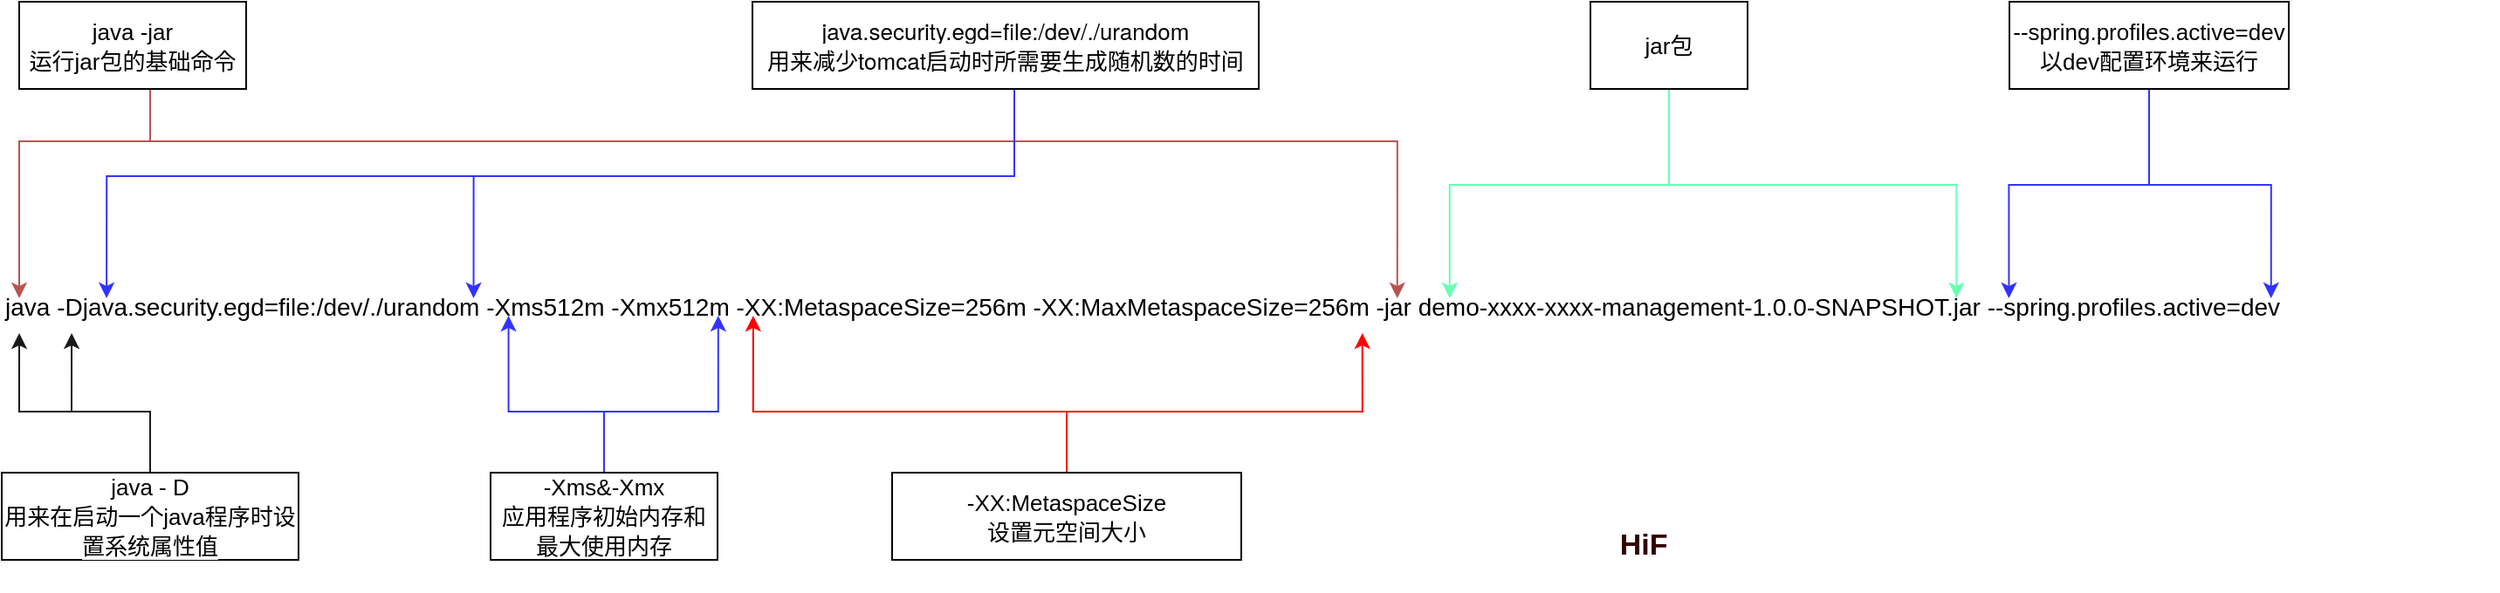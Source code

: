 <mxfile version="15.9.6" type="github">
  <diagram id="xcgi6vPE5ineCo37UsH8" name="第 1 页">
    <mxGraphModel dx="1550" dy="867" grid="1" gridSize="10" guides="1" tooltips="1" connect="1" arrows="1" fold="1" page="1" pageScale="1" pageWidth="3300" pageHeight="4681" math="0" shadow="0">
      <root>
        <mxCell id="0" />
        <mxCell id="1" parent="0" />
        <mxCell id="-7QrmLo1FrAAc_gZFWbL-2" value="&lt;font style=&quot;font-size: 14px&quot;&gt;java -Djava.security.egd=file:/dev/./urandom -Xms512m -Xmx512m -XX:MetaspaceSize=256m -XX:MaxMetaspaceSize=256m -jar demo-xxxx-xxxx-management-1.0.0-SNAPSHOT.jar --spring.profiles.active=dev&lt;/font&gt;" style="text;whiteSpace=wrap;html=1;" vertex="1" parent="1">
          <mxGeometry x="290" y="320" width="1430" height="40" as="geometry" />
        </mxCell>
        <mxCell id="-7QrmLo1FrAAc_gZFWbL-4" style="edgeStyle=orthogonalEdgeStyle;rounded=0;orthogonalLoop=1;jettySize=auto;html=1;exitX=0.5;exitY=1;exitDx=0;exitDy=0;fontSize=14;entryX=0.007;entryY=0.25;entryDx=0;entryDy=0;entryPerimeter=0;strokeColor=#b85450;fillColor=#f8cecc;" edge="1" parent="1" source="-7QrmLo1FrAAc_gZFWbL-3" target="-7QrmLo1FrAAc_gZFWbL-2">
          <mxGeometry relative="1" as="geometry">
            <mxPoint x="310" y="280" as="targetPoint" />
            <Array as="points">
              <mxPoint x="375" y="240" />
              <mxPoint x="300" y="240" />
            </Array>
          </mxGeometry>
        </mxCell>
        <mxCell id="-7QrmLo1FrAAc_gZFWbL-5" style="edgeStyle=orthogonalEdgeStyle;rounded=0;orthogonalLoop=1;jettySize=auto;html=1;exitX=0.5;exitY=1;exitDx=0;exitDy=0;entryX=0.559;entryY=0.25;entryDx=0;entryDy=0;entryPerimeter=0;fontSize=14;strokeColor=#b85450;fillColor=#f8cecc;" edge="1" parent="1" source="-7QrmLo1FrAAc_gZFWbL-3" target="-7QrmLo1FrAAc_gZFWbL-2">
          <mxGeometry relative="1" as="geometry">
            <Array as="points">
              <mxPoint x="375" y="240" />
              <mxPoint x="1089" y="240" />
            </Array>
          </mxGeometry>
        </mxCell>
        <mxCell id="-7QrmLo1FrAAc_gZFWbL-3" value="&lt;font style=&quot;font-size: 13px&quot;&gt;java -jar&lt;br&gt;运行jar包的基础命令&lt;/font&gt;" style="rounded=0;whiteSpace=wrap;html=1;fontSize=14;" vertex="1" parent="1">
          <mxGeometry x="300" y="160" width="130" height="50" as="geometry" />
        </mxCell>
        <mxCell id="-7QrmLo1FrAAc_gZFWbL-26" style="edgeStyle=orthogonalEdgeStyle;rounded=0;orthogonalLoop=1;jettySize=auto;html=1;exitX=0.5;exitY=0;exitDx=0;exitDy=0;entryX=0.007;entryY=0.75;entryDx=0;entryDy=0;entryPerimeter=0;fontSize=13;fontColor=#000000;strokeColor=#1A1A1A;" edge="1" parent="1" source="-7QrmLo1FrAAc_gZFWbL-6" target="-7QrmLo1FrAAc_gZFWbL-2">
          <mxGeometry relative="1" as="geometry" />
        </mxCell>
        <mxCell id="-7QrmLo1FrAAc_gZFWbL-27" style="edgeStyle=orthogonalEdgeStyle;rounded=0;orthogonalLoop=1;jettySize=auto;html=1;exitX=0.5;exitY=0;exitDx=0;exitDy=0;entryX=0.028;entryY=0.75;entryDx=0;entryDy=0;entryPerimeter=0;fontSize=13;fontColor=#000000;strokeColor=#1A1A1A;" edge="1" parent="1" source="-7QrmLo1FrAAc_gZFWbL-6" target="-7QrmLo1FrAAc_gZFWbL-2">
          <mxGeometry relative="1" as="geometry" />
        </mxCell>
        <mxCell id="-7QrmLo1FrAAc_gZFWbL-6" value="&lt;font style=&quot;font-size: 13px&quot;&gt;java - D&lt;br&gt;&lt;span style=&quot;background-color: rgb(255 , 255 , 255)&quot;&gt;用来在启动一个java程序时设置系统属性值&lt;/span&gt;&lt;/font&gt;" style="rounded=0;whiteSpace=wrap;html=1;fontSize=14;" vertex="1" parent="1">
          <mxGeometry x="290" y="430" width="170" height="50" as="geometry" />
        </mxCell>
        <mxCell id="-7QrmLo1FrAAc_gZFWbL-10" style="edgeStyle=orthogonalEdgeStyle;rounded=0;orthogonalLoop=1;jettySize=auto;html=1;exitX=0.5;exitY=1;exitDx=0;exitDy=0;entryX=0.042;entryY=0.25;entryDx=0;entryDy=0;entryPerimeter=0;fontSize=13;strokeColor=#3333FF;" edge="1" parent="1" source="-7QrmLo1FrAAc_gZFWbL-9" target="-7QrmLo1FrAAc_gZFWbL-2">
          <mxGeometry relative="1" as="geometry">
            <Array as="points">
              <mxPoint x="870" y="260" />
              <mxPoint x="350" y="260" />
            </Array>
          </mxGeometry>
        </mxCell>
        <mxCell id="-7QrmLo1FrAAc_gZFWbL-11" style="edgeStyle=orthogonalEdgeStyle;rounded=0;orthogonalLoop=1;jettySize=auto;html=1;exitX=0.5;exitY=1;exitDx=0;exitDy=0;entryX=0.189;entryY=0.25;entryDx=0;entryDy=0;entryPerimeter=0;fontSize=13;strokeColor=#3333FF;" edge="1" parent="1" source="-7QrmLo1FrAAc_gZFWbL-9" target="-7QrmLo1FrAAc_gZFWbL-2">
          <mxGeometry relative="1" as="geometry">
            <Array as="points">
              <mxPoint x="870" y="260" />
              <mxPoint x="560" y="260" />
            </Array>
          </mxGeometry>
        </mxCell>
        <mxCell id="-7QrmLo1FrAAc_gZFWbL-9" value="&lt;span style=&quot;font-family: &amp;#34;pingfang sc&amp;#34; , &amp;#34;microsoft yahei&amp;#34; , &amp;#34;helvetica neue&amp;#34; , &amp;#34;helvetica&amp;#34; , &amp;#34;arial&amp;#34; , sans-serif ; background-color: rgb(255 , 255 , 255)&quot;&gt;java.security.egd=file:/dev/./urandom&lt;br&gt;用来减少tomcat启动时所需要生成随机数的时间&lt;br&gt;&lt;/span&gt;" style="rounded=0;whiteSpace=wrap;html=1;fontSize=13;" vertex="1" parent="1">
          <mxGeometry x="720" y="160" width="290" height="50" as="geometry" />
        </mxCell>
        <mxCell id="-7QrmLo1FrAAc_gZFWbL-13" style="edgeStyle=orthogonalEdgeStyle;rounded=0;orthogonalLoop=1;jettySize=auto;html=1;exitX=0.5;exitY=1;exitDx=0;exitDy=0;entryX=0.804;entryY=0.25;entryDx=0;entryDy=0;entryPerimeter=0;fontSize=13;strokeColor=#3333FF;" edge="1" parent="1" source="-7QrmLo1FrAAc_gZFWbL-12" target="-7QrmLo1FrAAc_gZFWbL-2">
          <mxGeometry relative="1" as="geometry" />
        </mxCell>
        <mxCell id="-7QrmLo1FrAAc_gZFWbL-14" style="edgeStyle=orthogonalEdgeStyle;rounded=0;orthogonalLoop=1;jettySize=auto;html=1;exitX=0.5;exitY=1;exitDx=0;exitDy=0;entryX=0.909;entryY=0.25;entryDx=0;entryDy=0;entryPerimeter=0;fontSize=13;strokeColor=#3333FF;" edge="1" parent="1" source="-7QrmLo1FrAAc_gZFWbL-12" target="-7QrmLo1FrAAc_gZFWbL-2">
          <mxGeometry relative="1" as="geometry" />
        </mxCell>
        <mxCell id="-7QrmLo1FrAAc_gZFWbL-12" value="&lt;font style=&quot;font-size: 13px&quot;&gt;&lt;span style=&quot;text-align: left&quot;&gt;&lt;font style=&quot;font-size: 13px&quot;&gt;--spring.profiles.active=dev&lt;br&gt;&lt;/font&gt;&lt;/span&gt;以dev配置环境来运行&lt;br&gt;&lt;/font&gt;" style="rounded=0;whiteSpace=wrap;html=1;fontSize=14;" vertex="1" parent="1">
          <mxGeometry x="1440" y="160" width="160" height="50" as="geometry" />
        </mxCell>
        <mxCell id="-7QrmLo1FrAAc_gZFWbL-17" style="edgeStyle=orthogonalEdgeStyle;rounded=0;orthogonalLoop=1;jettySize=auto;html=1;exitX=0.5;exitY=1;exitDx=0;exitDy=0;entryX=0.58;entryY=0.25;entryDx=0;entryDy=0;entryPerimeter=0;fontSize=13;strokeColor=#66FFB3;" edge="1" parent="1" source="-7QrmLo1FrAAc_gZFWbL-15" target="-7QrmLo1FrAAc_gZFWbL-2">
          <mxGeometry relative="1" as="geometry" />
        </mxCell>
        <mxCell id="-7QrmLo1FrAAc_gZFWbL-18" style="edgeStyle=orthogonalEdgeStyle;rounded=0;orthogonalLoop=1;jettySize=auto;html=1;exitX=0.5;exitY=1;exitDx=0;exitDy=0;entryX=0.783;entryY=0.25;entryDx=0;entryDy=0;entryPerimeter=0;fontSize=13;strokeColor=#66FFB3;" edge="1" parent="1" source="-7QrmLo1FrAAc_gZFWbL-15" target="-7QrmLo1FrAAc_gZFWbL-2">
          <mxGeometry relative="1" as="geometry" />
        </mxCell>
        <mxCell id="-7QrmLo1FrAAc_gZFWbL-15" value="&lt;div style=&quot;text-align: left&quot;&gt;&lt;span style=&quot;font-size: 13px&quot;&gt;jar包&lt;/span&gt;&lt;/div&gt;" style="rounded=0;whiteSpace=wrap;html=1;fontSize=14;" vertex="1" parent="1">
          <mxGeometry x="1200" y="160" width="90" height="50" as="geometry" />
        </mxCell>
        <mxCell id="-7QrmLo1FrAAc_gZFWbL-20" style="edgeStyle=orthogonalEdgeStyle;rounded=0;orthogonalLoop=1;jettySize=auto;html=1;exitX=0.5;exitY=0;exitDx=0;exitDy=0;entryX=0.203;entryY=0.5;entryDx=0;entryDy=0;entryPerimeter=0;fontSize=13;strokeColor=#3333FF;" edge="1" parent="1" source="-7QrmLo1FrAAc_gZFWbL-19" target="-7QrmLo1FrAAc_gZFWbL-2">
          <mxGeometry relative="1" as="geometry" />
        </mxCell>
        <mxCell id="-7QrmLo1FrAAc_gZFWbL-21" style="edgeStyle=orthogonalEdgeStyle;rounded=0;orthogonalLoop=1;jettySize=auto;html=1;exitX=0.5;exitY=0;exitDx=0;exitDy=0;entryX=0.287;entryY=0.5;entryDx=0;entryDy=0;entryPerimeter=0;fontSize=13;strokeColor=#3333FF;" edge="1" parent="1" source="-7QrmLo1FrAAc_gZFWbL-19" target="-7QrmLo1FrAAc_gZFWbL-2">
          <mxGeometry relative="1" as="geometry" />
        </mxCell>
        <mxCell id="-7QrmLo1FrAAc_gZFWbL-19" value="&lt;font style=&quot;font-size: 13px&quot;&gt;-Xms&amp;amp;-Xmx&lt;br&gt;应用程序初始内存和最大使用内存&lt;/font&gt;" style="rounded=0;whiteSpace=wrap;html=1;fontSize=14;" vertex="1" parent="1">
          <mxGeometry x="570" y="430" width="130" height="50" as="geometry" />
        </mxCell>
        <mxCell id="-7QrmLo1FrAAc_gZFWbL-24" style="edgeStyle=orthogonalEdgeStyle;rounded=0;orthogonalLoop=1;jettySize=auto;html=1;exitX=0.5;exitY=0;exitDx=0;exitDy=0;entryX=0.545;entryY=0.75;entryDx=0;entryDy=0;entryPerimeter=0;fontSize=13;fontColor=#000000;strokeColor=#FF0000;" edge="1" parent="1" source="-7QrmLo1FrAAc_gZFWbL-22" target="-7QrmLo1FrAAc_gZFWbL-2">
          <mxGeometry relative="1" as="geometry" />
        </mxCell>
        <mxCell id="-7QrmLo1FrAAc_gZFWbL-25" style="edgeStyle=orthogonalEdgeStyle;rounded=0;orthogonalLoop=1;jettySize=auto;html=1;exitX=0.5;exitY=0;exitDx=0;exitDy=0;entryX=0.301;entryY=0.5;entryDx=0;entryDy=0;entryPerimeter=0;fontSize=13;fontColor=#000000;strokeColor=#FF0000;" edge="1" parent="1" source="-7QrmLo1FrAAc_gZFWbL-22" target="-7QrmLo1FrAAc_gZFWbL-2">
          <mxGeometry relative="1" as="geometry" />
        </mxCell>
        <mxCell id="-7QrmLo1FrAAc_gZFWbL-22" value="&lt;font style=&quot;font-size: 13px&quot;&gt;&lt;span style=&quot;text-align: left&quot;&gt;-XX:MetaspaceSize&lt;/span&gt;&lt;br&gt;设置元空间大小&lt;/font&gt;" style="rounded=0;whiteSpace=wrap;html=1;fontSize=14;" vertex="1" parent="1">
          <mxGeometry x="800" y="430" width="200" height="50" as="geometry" />
        </mxCell>
        <mxCell id="-7QrmLo1FrAAc_gZFWbL-28" value="&lt;h2&gt;&lt;font style=&quot;font-size: 17px&quot;&gt;HiF&lt;/font&gt;&lt;/h2&gt;" style="text;html=1;align=center;verticalAlign=middle;resizable=0;points=[];autosize=1;strokeColor=none;fillColor=none;fontSize=13;fontColor=#330000;" vertex="1" parent="1">
          <mxGeometry x="1210" y="445" width="40" height="50" as="geometry" />
        </mxCell>
      </root>
    </mxGraphModel>
  </diagram>
</mxfile>
